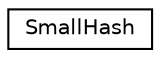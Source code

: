 digraph G
{
  edge [fontname="Helvetica",fontsize="10",labelfontname="Helvetica",labelfontsize="10"];
  node [fontname="Helvetica",fontsize="10",shape=record];
  rankdir=LR;
  Node1 [label="SmallHash",height=0.2,width=0.4,color="black", fillcolor="white", style="filled",URL="$dc/d55/structSmallHash.html"];
}
